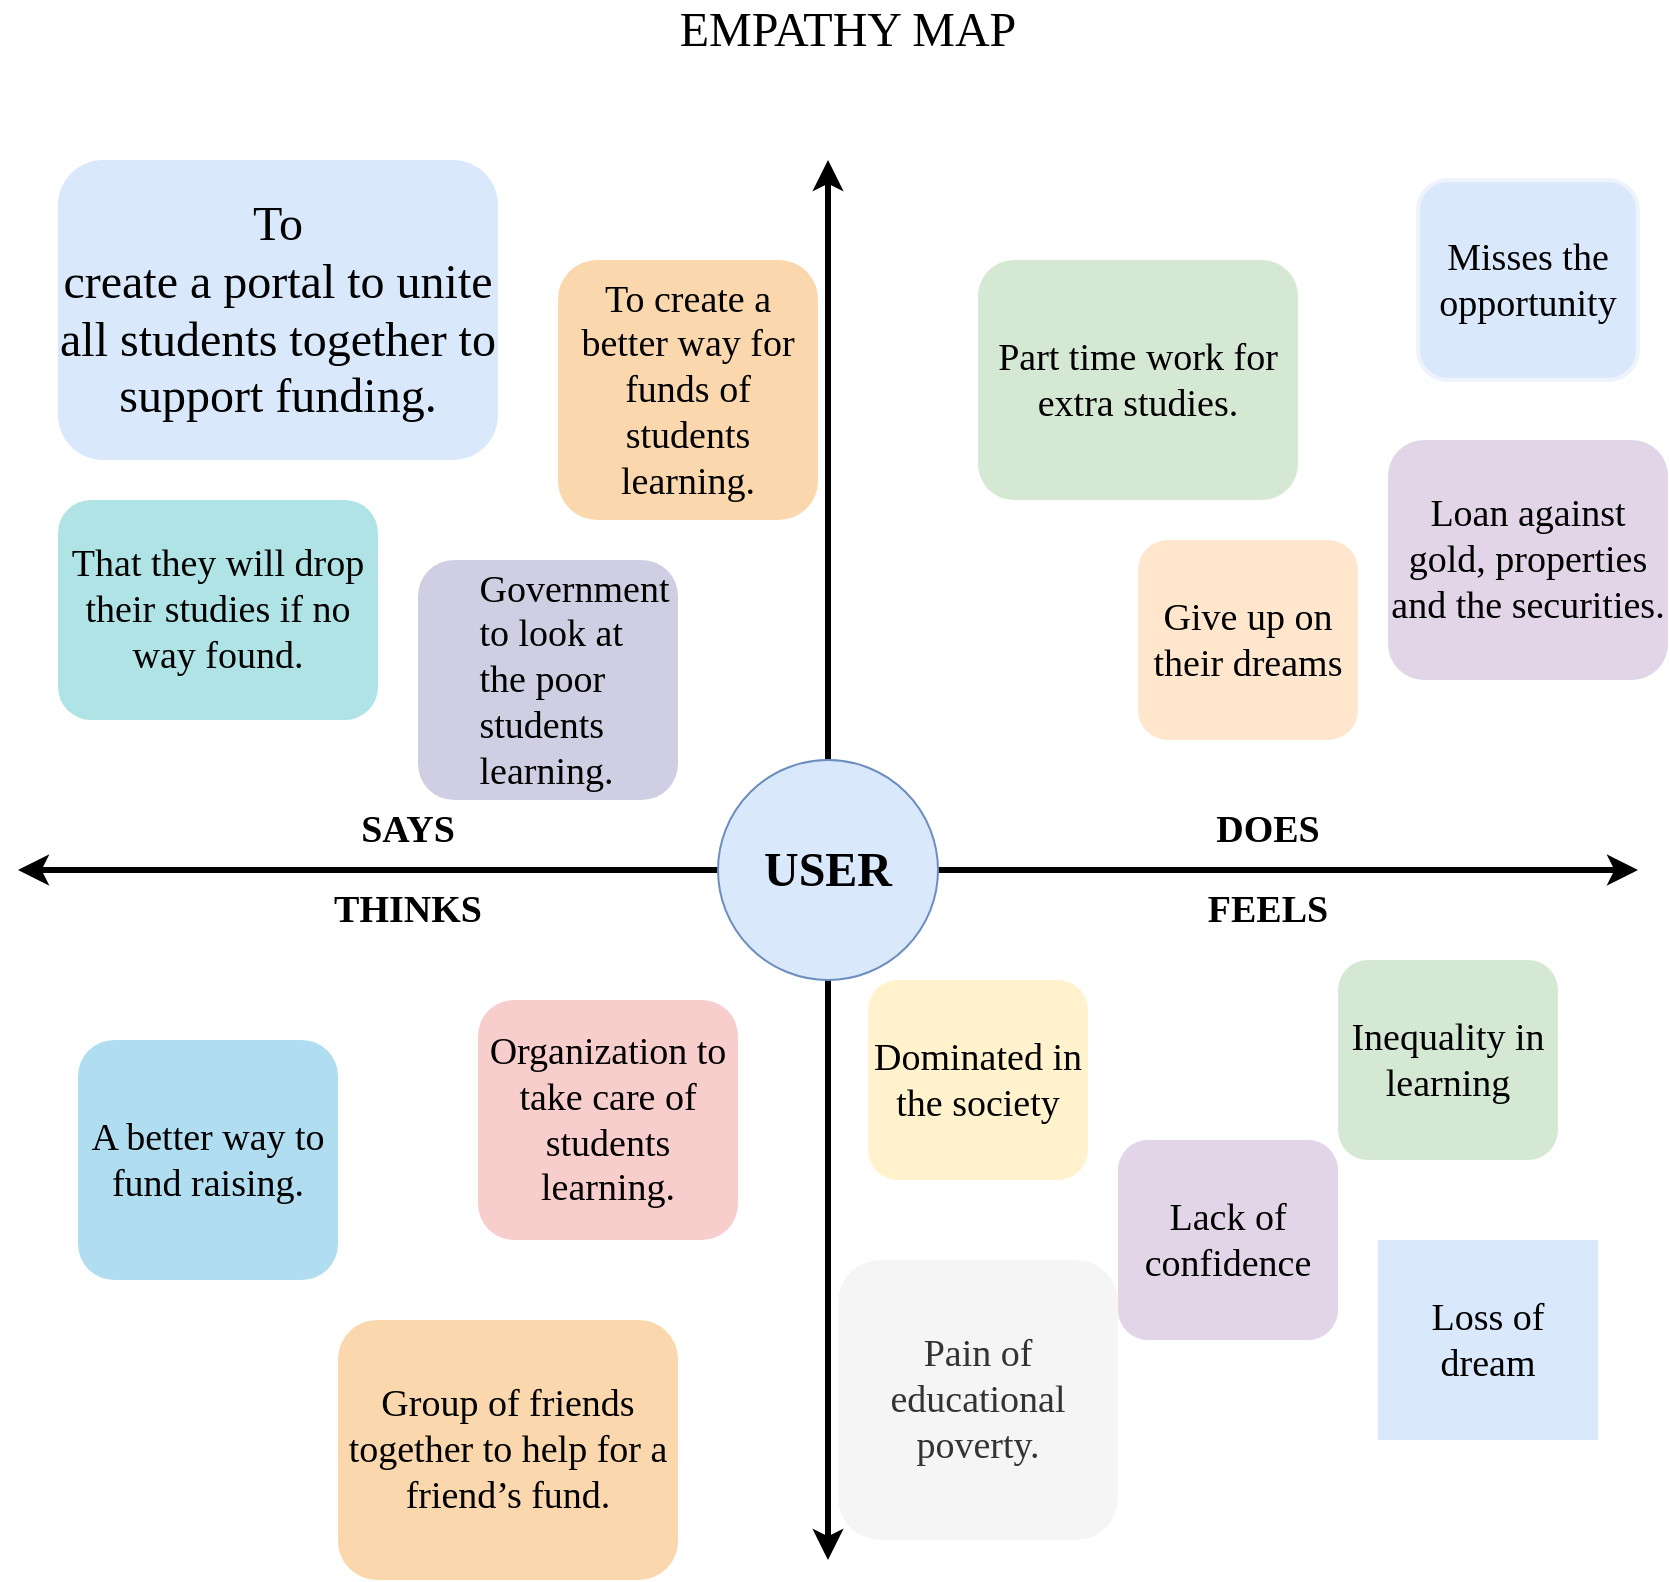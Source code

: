 <mxfile version="20.0.4" type="device"><diagram id="HlSuO_c1hdMThS1U5auC" name="Page-1"><mxGraphModel dx="1483" dy="1981" grid="1" gridSize="10" guides="1" tooltips="1" connect="1" arrows="1" fold="1" page="1" pageScale="1" pageWidth="850" pageHeight="1100" math="0" shadow="0"><root><mxCell id="0"/><mxCell id="1" parent="0"/><mxCell id="ed3JKLSWElmn3t4P_ayE-2" style="edgeStyle=orthogonalEdgeStyle;rounded=0;orthogonalLoop=1;jettySize=auto;html=1;fontFamily=Tahoma;strokeWidth=3;" parent="1" source="ed3JKLSWElmn3t4P_ayE-1" edge="1"><mxGeometry relative="1" as="geometry"><mxPoint x="830" y="315" as="targetPoint"/></mxGeometry></mxCell><mxCell id="ed3JKLSWElmn3t4P_ayE-4" style="edgeStyle=orthogonalEdgeStyle;rounded=0;orthogonalLoop=1;jettySize=auto;html=1;fontFamily=Tahoma;strokeWidth=3;" parent="1" source="ed3JKLSWElmn3t4P_ayE-1" edge="1"><mxGeometry relative="1" as="geometry"><mxPoint x="20" y="315" as="targetPoint"/></mxGeometry></mxCell><mxCell id="ed3JKLSWElmn3t4P_ayE-5" style="edgeStyle=orthogonalEdgeStyle;rounded=0;orthogonalLoop=1;jettySize=auto;html=1;fontFamily=Tahoma;strokeWidth=3;" parent="1" source="ed3JKLSWElmn3t4P_ayE-1" edge="1"><mxGeometry relative="1" as="geometry"><mxPoint x="425" y="660" as="targetPoint"/></mxGeometry></mxCell><mxCell id="ed3JKLSWElmn3t4P_ayE-6" style="edgeStyle=orthogonalEdgeStyle;rounded=0;orthogonalLoop=1;jettySize=auto;html=1;fontFamily=Tahoma;strokeWidth=3;" parent="1" source="ed3JKLSWElmn3t4P_ayE-1" edge="1"><mxGeometry relative="1" as="geometry"><mxPoint x="425" y="-40" as="targetPoint"/></mxGeometry></mxCell><mxCell id="ed3JKLSWElmn3t4P_ayE-1" value="&lt;h1&gt;&lt;font&gt;USER&lt;/font&gt;&lt;/h1&gt;" style="ellipse;whiteSpace=wrap;html=1;aspect=fixed;fillColor=#dae8fc;strokeColor=#6c8ebf;fontFamily=Tahoma;" parent="1" vertex="1"><mxGeometry x="370" y="260" width="110" height="110" as="geometry"/></mxCell><mxCell id="ed3JKLSWElmn3t4P_ayE-7" value="&lt;font style=&quot;font-size: 24px;&quot;&gt;EMPATHY MAP&lt;/font&gt;" style="text;html=1;strokeColor=none;fillColor=none;align=center;verticalAlign=middle;whiteSpace=wrap;rounded=0;fontFamily=Tahoma;strokeWidth=3;" parent="1" vertex="1"><mxGeometry x="330" y="-120" width="210" height="30" as="geometry"/></mxCell><mxCell id="ed3JKLSWElmn3t4P_ayE-9" value="&lt;b style=&quot;font-size: 19px;&quot;&gt;SAYS&lt;/b&gt;" style="text;html=1;strokeColor=none;fillColor=none;align=center;verticalAlign=middle;whiteSpace=wrap;rounded=0;fontFamily=Tahoma;strokeWidth=3;" parent="1" vertex="1"><mxGeometry x="110" y="280" width="210" height="30" as="geometry"/></mxCell><mxCell id="ed3JKLSWElmn3t4P_ayE-11" value="&lt;b style=&quot;font-size: 19px;&quot;&gt;DOES&lt;/b&gt;" style="text;html=1;strokeColor=none;fillColor=none;align=center;verticalAlign=middle;whiteSpace=wrap;rounded=0;fontFamily=Tahoma;strokeWidth=3;" parent="1" vertex="1"><mxGeometry x="540" y="280" width="210" height="30" as="geometry"/></mxCell><mxCell id="ed3JKLSWElmn3t4P_ayE-12" value="&lt;b style=&quot;font-size: 19px;&quot;&gt;FEELS&lt;/b&gt;" style="text;html=1;strokeColor=none;fillColor=none;align=center;verticalAlign=middle;whiteSpace=wrap;rounded=0;fontFamily=Tahoma;strokeWidth=3;" parent="1" vertex="1"><mxGeometry x="540" y="320" width="210" height="30" as="geometry"/></mxCell><mxCell id="ed3JKLSWElmn3t4P_ayE-13" value="&lt;b style=&quot;font-size: 19px;&quot;&gt;THINKS&lt;/b&gt;" style="text;html=1;strokeColor=none;fillColor=none;align=center;verticalAlign=middle;whiteSpace=wrap;rounded=0;fontFamily=Tahoma;strokeWidth=3;" parent="1" vertex="1"><mxGeometry x="110" y="320" width="210" height="30" as="geometry"/></mxCell><mxCell id="ed3JKLSWElmn3t4P_ayE-14" value="&lt;div&gt;&lt;span style=&quot;font-size: 18pt;&quot;&gt;To&lt;br&gt;create a portal to unite all students together to support funding.&lt;/span&gt;&lt;/div&gt;" style="rounded=1;whiteSpace=wrap;html=1;fontFamily=Tahoma;fontSize=19;strokeWidth=3;fillColor=#dae8fc;strokeColor=none;" parent="1" vertex="1"><mxGeometry x="40" y="-40" width="220" height="150" as="geometry"/></mxCell><mxCell id="ed3JKLSWElmn3t4P_ayE-24" value="A better way to fund raising." style="rounded=1;whiteSpace=wrap;html=1;fontFamily=Tahoma;fontSize=19;strokeWidth=3;fillColor=#b1ddf0;strokeColor=none;" parent="1" vertex="1"><mxGeometry x="50" y="400" width="130" height="120" as="geometry"/></mxCell><mxCell id="ed3JKLSWElmn3t4P_ayE-26" value="Group of friends together to help for a friend’s fund." style="rounded=1;whiteSpace=wrap;html=1;fontFamily=Tahoma;fontSize=19;strokeWidth=3;fillColor=#fad7ac;strokeColor=none;" parent="1" vertex="1"><mxGeometry x="180" y="540" width="170" height="130" as="geometry"/></mxCell><mxCell id="ed3JKLSWElmn3t4P_ayE-33" value="Loss of dream" style="rounded=0;whiteSpace=wrap;html=1;fontFamily=Tahoma;fontSize=19;strokeWidth=3;fillColor=#dae8fc;strokeColor=none;" parent="1" vertex="1"><mxGeometry x="700" y="500" width="110" height="100" as="geometry"/></mxCell><mxCell id="ed3JKLSWElmn3t4P_ayE-36" value="To create a better way for funds of students learning." style="rounded=1;whiteSpace=wrap;html=1;fontFamily=Tahoma;fontSize=19;strokeWidth=3;fillColor=#fad7ac;strokeColor=none;" parent="1" vertex="1"><mxGeometry x="290" y="10" width="130" height="130" as="geometry"/></mxCell><mxCell id="ed3JKLSWElmn3t4P_ayE-37" value="&lt;div style=&quot;language:en-IN;margin-top:0pt;margin-bottom:0pt;margin-left:.31in;&lt;br/&gt;text-indent:-.31in;text-align:left;direction:ltr;unicode-bidi:embed;mso-line-break-override:&lt;br/&gt;none;word-break:normal;punctuation-wrap:hanging&quot;&gt;Government to look at the poor students learning.&lt;br&gt;&lt;/div&gt;" style="rounded=1;whiteSpace=wrap;html=1;fontFamily=Tahoma;fontSize=19;strokeWidth=3;fillColor=#d0cee2;strokeColor=none;" parent="1" vertex="1"><mxGeometry x="220" y="160" width="130" height="120" as="geometry"/></mxCell><mxCell id="ed3JKLSWElmn3t4P_ayE-38" value="That they will drop their studies if no way found." style="rounded=1;whiteSpace=wrap;html=1;fontFamily=Tahoma;fontSize=19;strokeWidth=3;fillColor=#b0e3e6;strokeColor=none;" parent="1" vertex="1"><mxGeometry x="40" y="130" width="160" height="110" as="geometry"/></mxCell><mxCell id="ed3JKLSWElmn3t4P_ayE-39" value="Give up on their dreams" style="rounded=1;whiteSpace=wrap;html=1;fontFamily=Tahoma;fontSize=19;strokeWidth=3;fillColor=#ffe6cc;strokeColor=none;" parent="1" vertex="1"><mxGeometry x="580" y="150" width="110" height="100" as="geometry"/></mxCell><mxCell id="ed3JKLSWElmn3t4P_ayE-41" value="Part time work for extra studies." style="rounded=1;whiteSpace=wrap;html=1;fontFamily=Tahoma;fontSize=19;strokeWidth=3;fillColor=#d5e8d4;strokeColor=none;" parent="1" vertex="1"><mxGeometry x="500" y="10" width="160" height="120" as="geometry"/></mxCell><mxCell id="ed3JKLSWElmn3t4P_ayE-42" value="Misses the opportunity" style="rounded=1;whiteSpace=wrap;html=1;fontFamily=Tahoma;fontSize=19;strokeWidth=2;fillColor=#dae8fc;strokeColor=#EFF4FC;" parent="1" vertex="1"><mxGeometry x="720" y="-30" width="110" height="100" as="geometry"/></mxCell><mxCell id="ed3JKLSWElmn3t4P_ayE-43" value="Loan against gold, properties and the securities." style="rounded=1;whiteSpace=wrap;html=1;fontFamily=Tahoma;fontSize=19;strokeWidth=3;fillColor=#e1d5e7;strokeColor=none;" parent="1" vertex="1"><mxGeometry x="705" y="100" width="140" height="120" as="geometry"/></mxCell><mxCell id="ed3JKLSWElmn3t4P_ayE-44" value="Inequality in learning" style="rounded=1;whiteSpace=wrap;html=1;fontFamily=Tahoma;fontSize=19;strokeWidth=3;fillColor=#d5e8d4;strokeColor=none;" parent="1" vertex="1"><mxGeometry x="680" y="360" width="110" height="100" as="geometry"/></mxCell><mxCell id="ed3JKLSWElmn3t4P_ayE-47" value="Pain of educational poverty." style="rounded=1;whiteSpace=wrap;html=1;fontFamily=Tahoma;fontSize=19;strokeWidth=3;fillColor=#f5f5f5;fontColor=#333333;strokeColor=none;" parent="1" vertex="1"><mxGeometry x="430" y="510" width="140" height="140" as="geometry"/></mxCell><mxCell id="ed3JKLSWElmn3t4P_ayE-49" value="Dominated in the society" style="rounded=1;whiteSpace=wrap;html=1;fontFamily=Tahoma;fontSize=19;strokeWidth=3;fillColor=#fff2cc;strokeColor=none;" parent="1" vertex="1"><mxGeometry x="445" y="370" width="110" height="100" as="geometry"/></mxCell><mxCell id="ed3JKLSWElmn3t4P_ayE-50" value="Organization to take care of students learning." style="rounded=1;whiteSpace=wrap;html=1;fontFamily=Tahoma;fontSize=19;strokeWidth=3;fillColor=#f8cecc;strokeColor=none;" parent="1" vertex="1"><mxGeometry x="250" y="380" width="130" height="120" as="geometry"/></mxCell><mxCell id="ed3JKLSWElmn3t4P_ayE-46" value="Lack of confidence" style="rounded=1;whiteSpace=wrap;html=1;fontFamily=Tahoma;fontSize=19;strokeWidth=3;fillColor=#e1d5e7;strokeColor=none;" parent="1" vertex="1"><mxGeometry x="570" y="450" width="110" height="100" as="geometry"/></mxCell></root></mxGraphModel></diagram></mxfile>